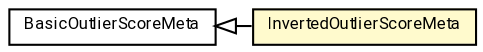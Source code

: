 #!/usr/local/bin/dot
#
# Class diagram 
# Generated by UMLGraph version R5_7_2-60-g0e99a6 (http://www.spinellis.gr/umlgraph/)
#

digraph G {
	graph [fontnames="svg"]
	edge [fontname="Roboto",fontsize=7,labelfontname="Roboto",labelfontsize=7,color="black"];
	node [fontname="Roboto",fontcolor="black",fontsize=8,shape=plaintext,margin=0,width=0,height=0];
	nodesep=0.15;
	ranksep=0.25;
	rankdir=LR;
	// de.lmu.ifi.dbs.elki.result.outlier.BasicOutlierScoreMeta
	c5530307 [label=<<table title="de.lmu.ifi.dbs.elki.result.outlier.BasicOutlierScoreMeta" border="0" cellborder="1" cellspacing="0" cellpadding="2" href="BasicOutlierScoreMeta.html" target="_parent">
		<tr><td><table border="0" cellspacing="0" cellpadding="1">
		<tr><td align="center" balign="center"> <font face="Roboto">BasicOutlierScoreMeta</font> </td></tr>
		</table></td></tr>
		</table>>, URL="BasicOutlierScoreMeta.html"];
	// de.lmu.ifi.dbs.elki.result.outlier.InvertedOutlierScoreMeta
	c5530312 [label=<<table title="de.lmu.ifi.dbs.elki.result.outlier.InvertedOutlierScoreMeta" border="0" cellborder="1" cellspacing="0" cellpadding="2" bgcolor="lemonChiffon" href="InvertedOutlierScoreMeta.html" target="_parent">
		<tr><td><table border="0" cellspacing="0" cellpadding="1">
		<tr><td align="center" balign="center"> <font face="Roboto">InvertedOutlierScoreMeta</font> </td></tr>
		</table></td></tr>
		</table>>, URL="InvertedOutlierScoreMeta.html"];
	// de.lmu.ifi.dbs.elki.result.outlier.InvertedOutlierScoreMeta extends de.lmu.ifi.dbs.elki.result.outlier.BasicOutlierScoreMeta
	c5530307 -> c5530312 [arrowtail=empty,dir=back,weight=10];
}

